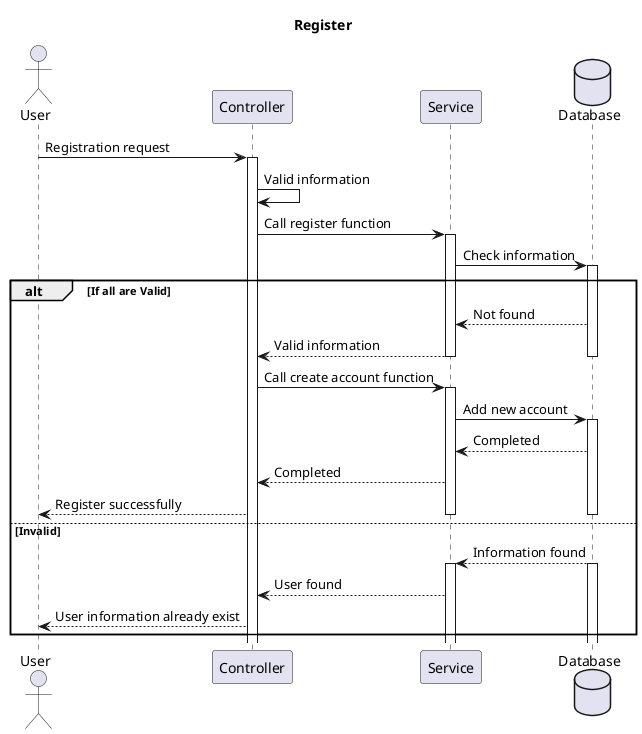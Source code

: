 @startuml
title Register
actor User as User
participant Controller
participant Service 
database Database 

User -> Controller: Registration request
activate Controller
Controller ->Controller:Valid information

Controller->Service: Call register function
activate Service
Service->Database: Check information
activate Database
alt If all are Valid
Database-->Service: Not found
Service-->Controller: Valid information
deactivate Database
deactivate Service
Controller->Service: Call create account function
activate Service
Service->Database: Add new account
activate Database
Database-->Service: Completed
Service--> Controller: Completed
Controller-->User: Register successfully
deactivate Database
deactivate Service
else Invalid
    Database-->Service: Information found
    activate Database
    activate Service
    Service-->Controller: User found
    Controller-->User: User information already exist

end
@enduml